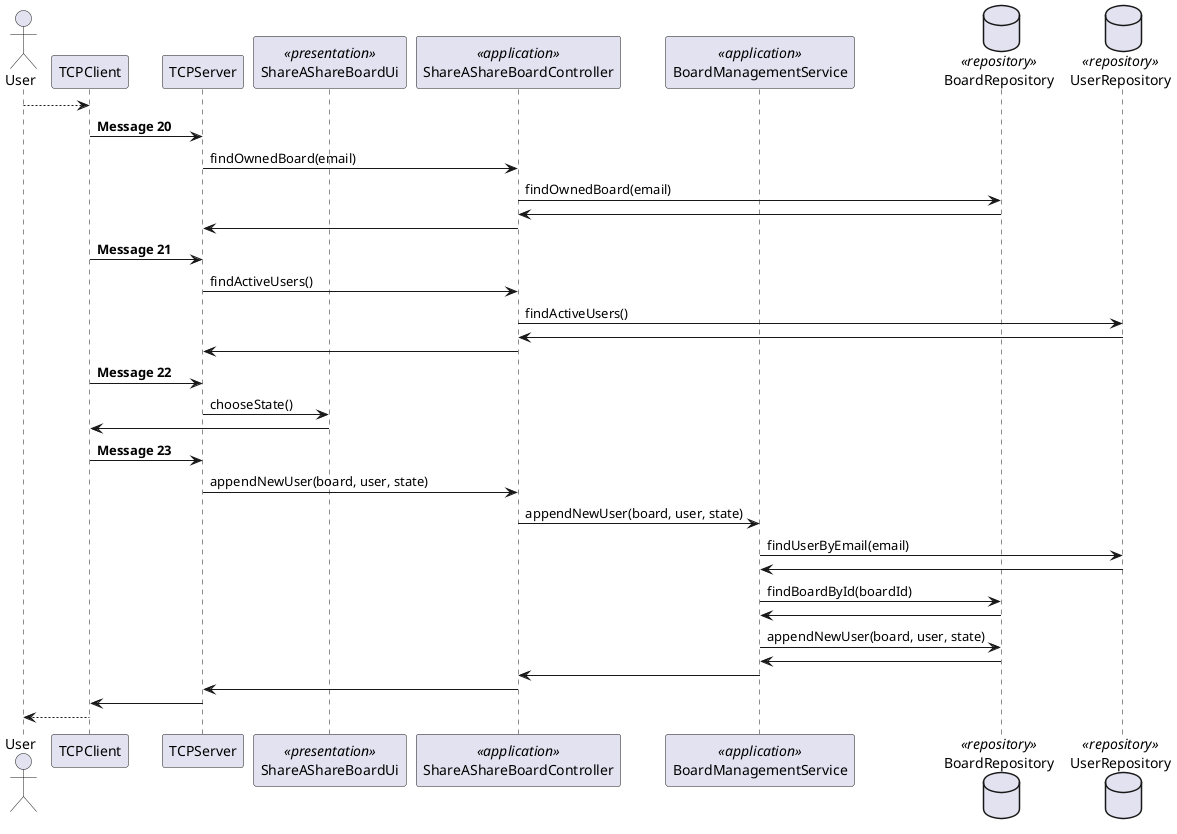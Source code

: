 @startuml
actor User as user
participant TCPClient as tcpC
participant TCPServer as tcpS
participant "ShareAShareBoardUi" as ui<< presentation >>
participant "ShareAShareBoardController" as ctrl <<application>>
participant "BoardManagementService" as svc <<application>>
database "BoardRepository" as repoB <<repository>>
database "UserRepository" as repoU <<repository>>

user --> tcpC
autonumber 20 "<font color=black><b>Message 0  "
tcpC -> tcpS
autonumber stop
tcpS -> ctrl : findOwnedBoard(email)
ctrl -> repoB :findOwnedBoard(email)
repoB -> ctrl
ctrl -> tcpS
autonumber 21 "<font color=black><b>Message 0  "
tcpC -> tcpS
autonumber stop
tcpS -> ctrl : findActiveUsers()
ctrl -> repoU : findActiveUsers()
repoU -> ctrl
ctrl -> tcpS
autonumber 22 "<font color=black><b>Message 0  "
tcpC -> tcpS
autonumber stop
tcpS -> ui : chooseState()

ui -> tcpC
autonumber 23 "<font color=black><b>Message 0  "
tcpC -> tcpS
autonumber stop
tcpS -> ctrl : appendNewUser(board, user, state)
ctrl -> svc : appendNewUser(board, user, state)
svc -> repoU : findUserByEmail(email)
repoU -> svc
svc -> repoB : findBoardById(boardId)
repoB -> svc
svc -> repoB: appendNewUser(board, user, state)
repoB -> svc
svc -> ctrl
ctrl -> tcpS
tcpS -> tcpC
tcpC --> user

@enduml